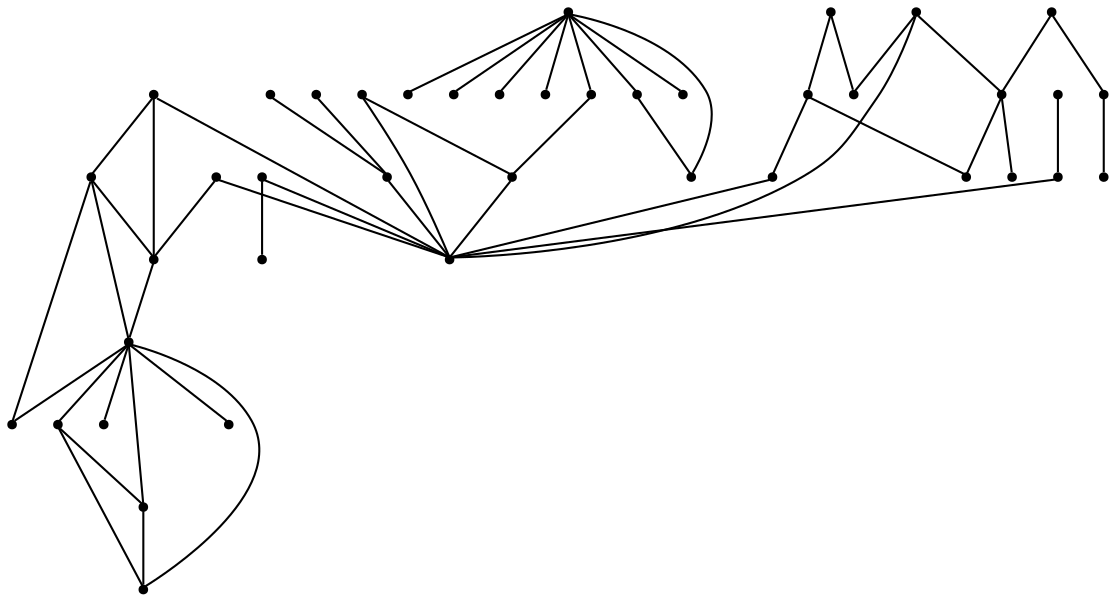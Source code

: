 graph {
  node [shape=point,comment="{\"directed\":false,\"doi\":\"10.1007/978-3-642-36763-2_37\",\"figure\":\"6 (3)\"}"]

  v0 [pos="960.3277457466148,1376.744619113586"]
  v1 [pos="904.8898860146479,1399.2275460992892"]
  v2 [pos="916.2418036101118,1540.5819674834154"]
  v3 [pos="868.5115969873614,1505.9970948119849"]
  v4 [pos="832.669055177269,1428.1280983313532"]
  v5 [pos="900.9338790632919,1449.9462055323602"]
  v6 [pos="958.1667989594184,1463.6131325400543"]
  v7 [pos="867.9517521205606,1566.6309165748942"]
  v8 [pos="860.4078198743149,1351.3092055259463"]
  v9 [pos="829.9003863448457,1311.0005238368328"]
  v10 [pos="859.4050077178151,1288.311505897308"]
  v11 [pos="813.4009881088638,1246.9369823314669"]
  v12 [pos="873.6110732011384,1249.8655913792034"]
  v13 [pos="827.5424432603705,1371.2687424096791"]
  v14 [pos="826.7085214296286,1473.6876799287488"]
  v15 [pos="788.1619847430868,1482.1879302519608"]
  v16 [pos="759.9624857103945,1191.7019041879266"]
  v17 [pos="853.5038512150468,1201.2138188214808"]
  v18 [pos="754.1499735648919,1221.6192396201145"]
  v19 [pos="791.7687746006388,1198.4915550823378"]
  v20 [pos="755.8209189040481,1263.9011420398751"]
  v21 [pos="766.5589110989408,1381.9632477602001"]
  v22 [pos="743.8154062458884,1522.4164583936226"]
  v23 [pos="720.4204377394121,1412.3963828751776"]
  v24 [pos="687.6478410529631,1373.3066328410468"]
  v25 [pos="635.4341514021216,1400.4694332724239"]
  v26 [pos="708.3658867619539,1341.34511169689"]
  v27 [pos="644.5709780524614,1351.0789826631544"]
  v28 [pos="679.5565978989199,1555.8416958662374"]
  v29 [pos="721.180380581164,1612.035309967168"]
  v30 [pos="633.0272336225055,1581.0321976030152"]
  v31 [pos="679.6650134630905,1508.0328868164856"]
  v32 [pos="618.0080514079025,1552.03680283543"]
  v33 [pos="632.1942820601633,1513.1835709446927"]
  v34 [pos="744.878693163975,1579.0589768723685"]
  v35 [pos="674.1402097572472,1612.8718510171511"]
  v36 [pos="674.2152226387949,1312.2101397482998"]
  v37 [pos="578.71100416094,1426.9163839930193"]
  v38 [pos="576.9294482241835,1364.448918680468"]
  v39 [pos="559.0582495309932,1315.5648248330863"]
  v40 [pos="569.7190338109087,1268.7873607941415"]

  v0 -- v1 [id="-1",pos="960.3277457466148,1376.744619113586 904.8898860146479,1399.2275460992892 904.8898860146479,1399.2275460992892 904.8898860146479,1399.2275460992892"]
  v39 -- v40 [id="-2",pos="559.0582495309932,1315.5648248330863 569.7190338109087,1268.7873607941415 569.7190338109087,1268.7873607941415 569.7190338109087,1268.7873607941415"]
  v38 -- v39 [id="-3",pos="576.9294482241835,1364.448918680468 559.0582495309932,1315.5648248330863 559.0582495309932,1315.5648248330863 559.0582495309932,1315.5648248330863"]
  v38 -- v25 [id="-4",pos="576.9294482241835,1364.448918680468 635.4341514021216,1400.4694332724239 635.4341514021216,1400.4694332724239 635.4341514021216,1400.4694332724239"]
  v30 -- v32 [id="-5",pos="633.0272336225055,1581.0321976030152 618.0080514079025,1552.03680283543 618.0080514079025,1552.03680283543 618.0080514079025,1552.03680283543"]
  v25 -- v37 [id="-6",pos="635.4341514021216,1400.4694332724239 578.71100416094,1426.9163839930193 578.71100416094,1426.9163839930193 578.71100416094,1426.9163839930193"]
  v25 -- v27 [id="-7",pos="635.4341514021216,1400.4694332724239 644.5709780524614,1351.0789826631544 644.5709780524614,1351.0789826631544 644.5709780524614,1351.0789826631544"]
  v36 -- v24 [id="-8",pos="674.2152226387949,1312.2101397482998 687.6478410529631,1373.3066328410468 687.6478410529631,1373.3066328410468 687.6478410529631,1373.3066328410468"]
  v36 -- v26 [id="-9",pos="674.2152226387949,1312.2101397482998 708.3658867619539,1341.34511169689 708.3658867619539,1341.34511169689 708.3658867619539,1341.34511169689"]
  v28 -- v22 [id="-10",pos="679.5565978989199,1555.8416958662374 743.8154062458884,1522.4164583936226 743.8154062458884,1522.4164583936226 743.8154062458884,1522.4164583936226"]
  v28 -- v35 [id="-11",pos="679.5565978989199,1555.8416958662374 674.1402097572472,1612.8718510171511 674.1402097572472,1612.8718510171511 674.1402097572472,1612.8718510171511"]
  v28 -- v34 [id="-12",pos="679.5565978989199,1555.8416958662374 744.878693163975,1579.0589768723685 744.878693163975,1579.0589768723685 744.878693163975,1579.0589768723685"]
  v28 -- v33 [id="-13",pos="679.5565978989199,1555.8416958662374 632.1942820601633,1513.1835709446927 632.1942820601633,1513.1835709446927 632.1942820601633,1513.1835709446927"]
  v28 -- v32 [id="-14",pos="679.5565978989199,1555.8416958662374 618.0080514079025,1552.03680283543 618.0080514079025,1552.03680283543 618.0080514079025,1552.03680283543"]
  v28 -- v31 [id="-15",pos="679.5565978989199,1555.8416958662374 679.6650134630905,1508.0328868164856 679.6650134630905,1508.0328868164856 679.6650134630905,1508.0328868164856"]
  v28 -- v30 [id="-16",pos="679.5565978989199,1555.8416958662374 633.0272336225055,1581.0321976030152 633.0272336225055,1581.0321976030152 633.0272336225055,1581.0321976030152"]
  v28 -- v29 [id="-17",pos="679.5565978989199,1555.8416958662374 721.180380581164,1612.035309967168 721.180380581164,1612.035309967168 721.180380581164,1612.035309967168"]
  v26 -- v21 [id="-18",pos="708.3658867619539,1341.34511169689 766.5589110989408,1381.9632477602001 766.5589110989408,1381.9632477602001 766.5589110989408,1381.9632477602001"]
  v26 -- v27 [id="-19",pos="708.3658867619539,1341.34511169689 644.5709780524614,1351.0789826631544 644.5709780524614,1351.0789826631544 644.5709780524614,1351.0789826631544"]
  v23 -- v25 [id="-20",pos="720.4204377394121,1412.3963828751776 635.4341514021216,1400.4694332724239 635.4341514021216,1400.4694332724239 635.4341514021216,1400.4694332724239"]
  v23 -- v4 [id="-21",pos="720.4204377394121,1412.3963828751776 832.669055177269,1428.1280983313532 832.669055177269,1428.1280983313532 832.669055177269,1428.1280983313532"]
  v23 -- v24 [id="-22",pos="720.4204377394121,1412.3963828751776 687.6478410529631,1373.3066328410468 687.6478410529631,1373.3066328410468 687.6478410529631,1373.3066328410468"]
  v22 -- v15 [id="-23",pos="743.8154062458884,1522.4164583936226 788.1619847430868,1482.1879302519608 788.1619847430868,1482.1879302519608 788.1619847430868,1482.1879302519608"]
  v16 -- v18 [id="-24",pos="759.9624857103945,1191.7019041879266 754.1499735648919,1221.6192396201145 754.1499735648919,1221.6192396201145 754.1499735648919,1221.6192396201145"]
  v21 -- v4 [id="-25",pos="766.5589110989408,1381.9632477602001 832.669055177269,1428.1280983313532 832.669055177269,1428.1280983313532 832.669055177269,1428.1280983313532"]
  v15 -- v4 [id="-26",pos="788.1619847430868,1482.1879302519608 832.669055177269,1428.1280983313532 832.669055177269,1428.1280983313532 832.669055177269,1428.1280983313532"]
  v19 -- v18 [id="-27",pos="791.7687746006388,1198.4915550823378 754.1499735648919,1221.6192396201145 754.1499735648919,1221.6192396201145 754.1499735648919,1221.6192396201145"]
  v19 -- v16 [id="-28",pos="791.7687746006388,1198.4915550823378 759.9624857103945,1191.7019041879266 759.9624857103945,1191.7019041879266 759.9624857103945,1191.7019041879266"]
  v11 -- v20 [id="-29",pos="813.4009881088638,1246.9369823314669 755.8209189040481,1263.9011420398751 755.8209189040481,1263.9011420398751 755.8209189040481,1263.9011420398751"]
  v11 -- v19 [id="-30",pos="813.4009881088638,1246.9369823314669 791.7687746006388,1198.4915550823378 791.7687746006388,1198.4915550823378 791.7687746006388,1198.4915550823378"]
  v11 -- v12 [id="-31",pos="813.4009881088638,1246.9369823314669 873.6110732011384,1249.8655913792034 873.6110732011384,1249.8655913792034 873.6110732011384,1249.8655913792034"]
  v11 -- v18 [id="-32",pos="813.4009881088638,1246.9369823314669 754.1499735648919,1221.6192396201145 754.1499735648919,1221.6192396201145 754.1499735648919,1221.6192396201145"]
  v11 -- v17 [id="-33",pos="813.4009881088638,1246.9369823314669 853.5038512150468,1201.2138188214808 853.5038512150468,1201.2138188214808 853.5038512150468,1201.2138188214808"]
  v11 -- v16 [id="-34",pos="813.4009881088638,1246.9369823314669 759.9624857103945,1191.7019041879266 759.9624857103945,1191.7019041879266 759.9624857103945,1191.7019041879266"]
  v14 -- v4 [id="-35",pos="826.7085214296286,1473.6876799287488 832.669055177269,1428.1280983313532 832.669055177269,1428.1280983313532 832.669055177269,1428.1280983313532"]
  v14 -- v15 [id="-36",pos="826.7085214296286,1473.6876799287488 788.1619847430868,1482.1879302519608 788.1619847430868,1482.1879302519608 788.1619847430868,1482.1879302519608"]
  v13 -- v9 [id="-37",pos="827.5424432603705,1371.2687424096791 829.9003863448457,1311.0005238368328 829.9003863448457,1311.0005238368328 829.9003863448457,1311.0005238368328"]
  v13 -- v4 [id="-38",pos="827.5424432603705,1371.2687424096791 832.669055177269,1428.1280983313532 832.669055177269,1428.1280983313532 832.669055177269,1428.1280983313532"]
  v9 -- v11 [id="-39",pos="829.9003863448457,1311.0005238368328 813.4009881088638,1246.9369823314669 813.4009881088638,1246.9369823314669 813.4009881088638,1246.9369823314669"]
  v10 -- v12 [id="-40",pos="859.4050077178151,1288.311505897308 873.6110732011384,1249.8655913792034 873.6110732011384,1249.8655913792034 873.6110732011384,1249.8655913792034"]
  v10 -- v9 [id="-41",pos="859.4050077178151,1288.311505897308 829.9003863448457,1311.0005238368328 829.9003863448457,1311.0005238368328 829.9003863448457,1311.0005238368328"]
  v10 -- v11 [id="-42",pos="859.4050077178151,1288.311505897308 813.4009881088638,1246.9369823314669 813.4009881088638,1246.9369823314669 813.4009881088638,1246.9369823314669"]
  v8 -- v10 [id="-43",pos="860.4078198743149,1351.3092055259463 859.4050077178151,1288.311505897308 859.4050077178151,1288.311505897308 859.4050077178151,1288.311505897308"]
  v8 -- v9 [id="-44",pos="860.4078198743149,1351.3092055259463 829.9003863448457,1311.0005238368328 829.9003863448457,1311.0005238368328 829.9003863448457,1311.0005238368328"]
  v8 -- v4 [id="-45",pos="860.4078198743149,1351.3092055259463 832.669055177269,1428.1280983313532 832.669055177269,1428.1280983313532 832.669055177269,1428.1280983313532"]
  v7 -- v3 [id="-46",pos="867.9517521205606,1566.6309165748942 868.5115969873614,1505.9970948119849 868.5115969873614,1505.9970948119849 868.5115969873614,1505.9970948119849"]
  v3 -- v4 [id="-47",pos="868.5115969873614,1505.9970948119849 832.669055177269,1428.1280983313532 832.669055177269,1428.1280983313532 832.669055177269,1428.1280983313532"]
  v5 -- v6 [id="-48",pos="900.9338790632919,1449.9462055323602 958.1667989594184,1463.6131325400543 958.1667989594184,1463.6131325400543 958.1667989594184,1463.6131325400543"]
  v5 -- v4 [id="-49",pos="900.9338790632919,1449.9462055323602 832.669055177269,1428.1280983313532 832.669055177269,1428.1280983313532 832.669055177269,1428.1280983313532"]
  v1 -- v4 [id="-50",pos="904.8898860146479,1399.2275460992892 832.669055177269,1428.1280983313532 832.669055177269,1428.1280983313532 832.669055177269,1428.1280983313532"]
  v2 -- v3 [id="-51",pos="916.2418036101118,1540.5819674834154 868.5115969873614,1505.9970948119849 868.5115969873614,1505.9970948119849 868.5115969873614,1505.9970948119849"]
}